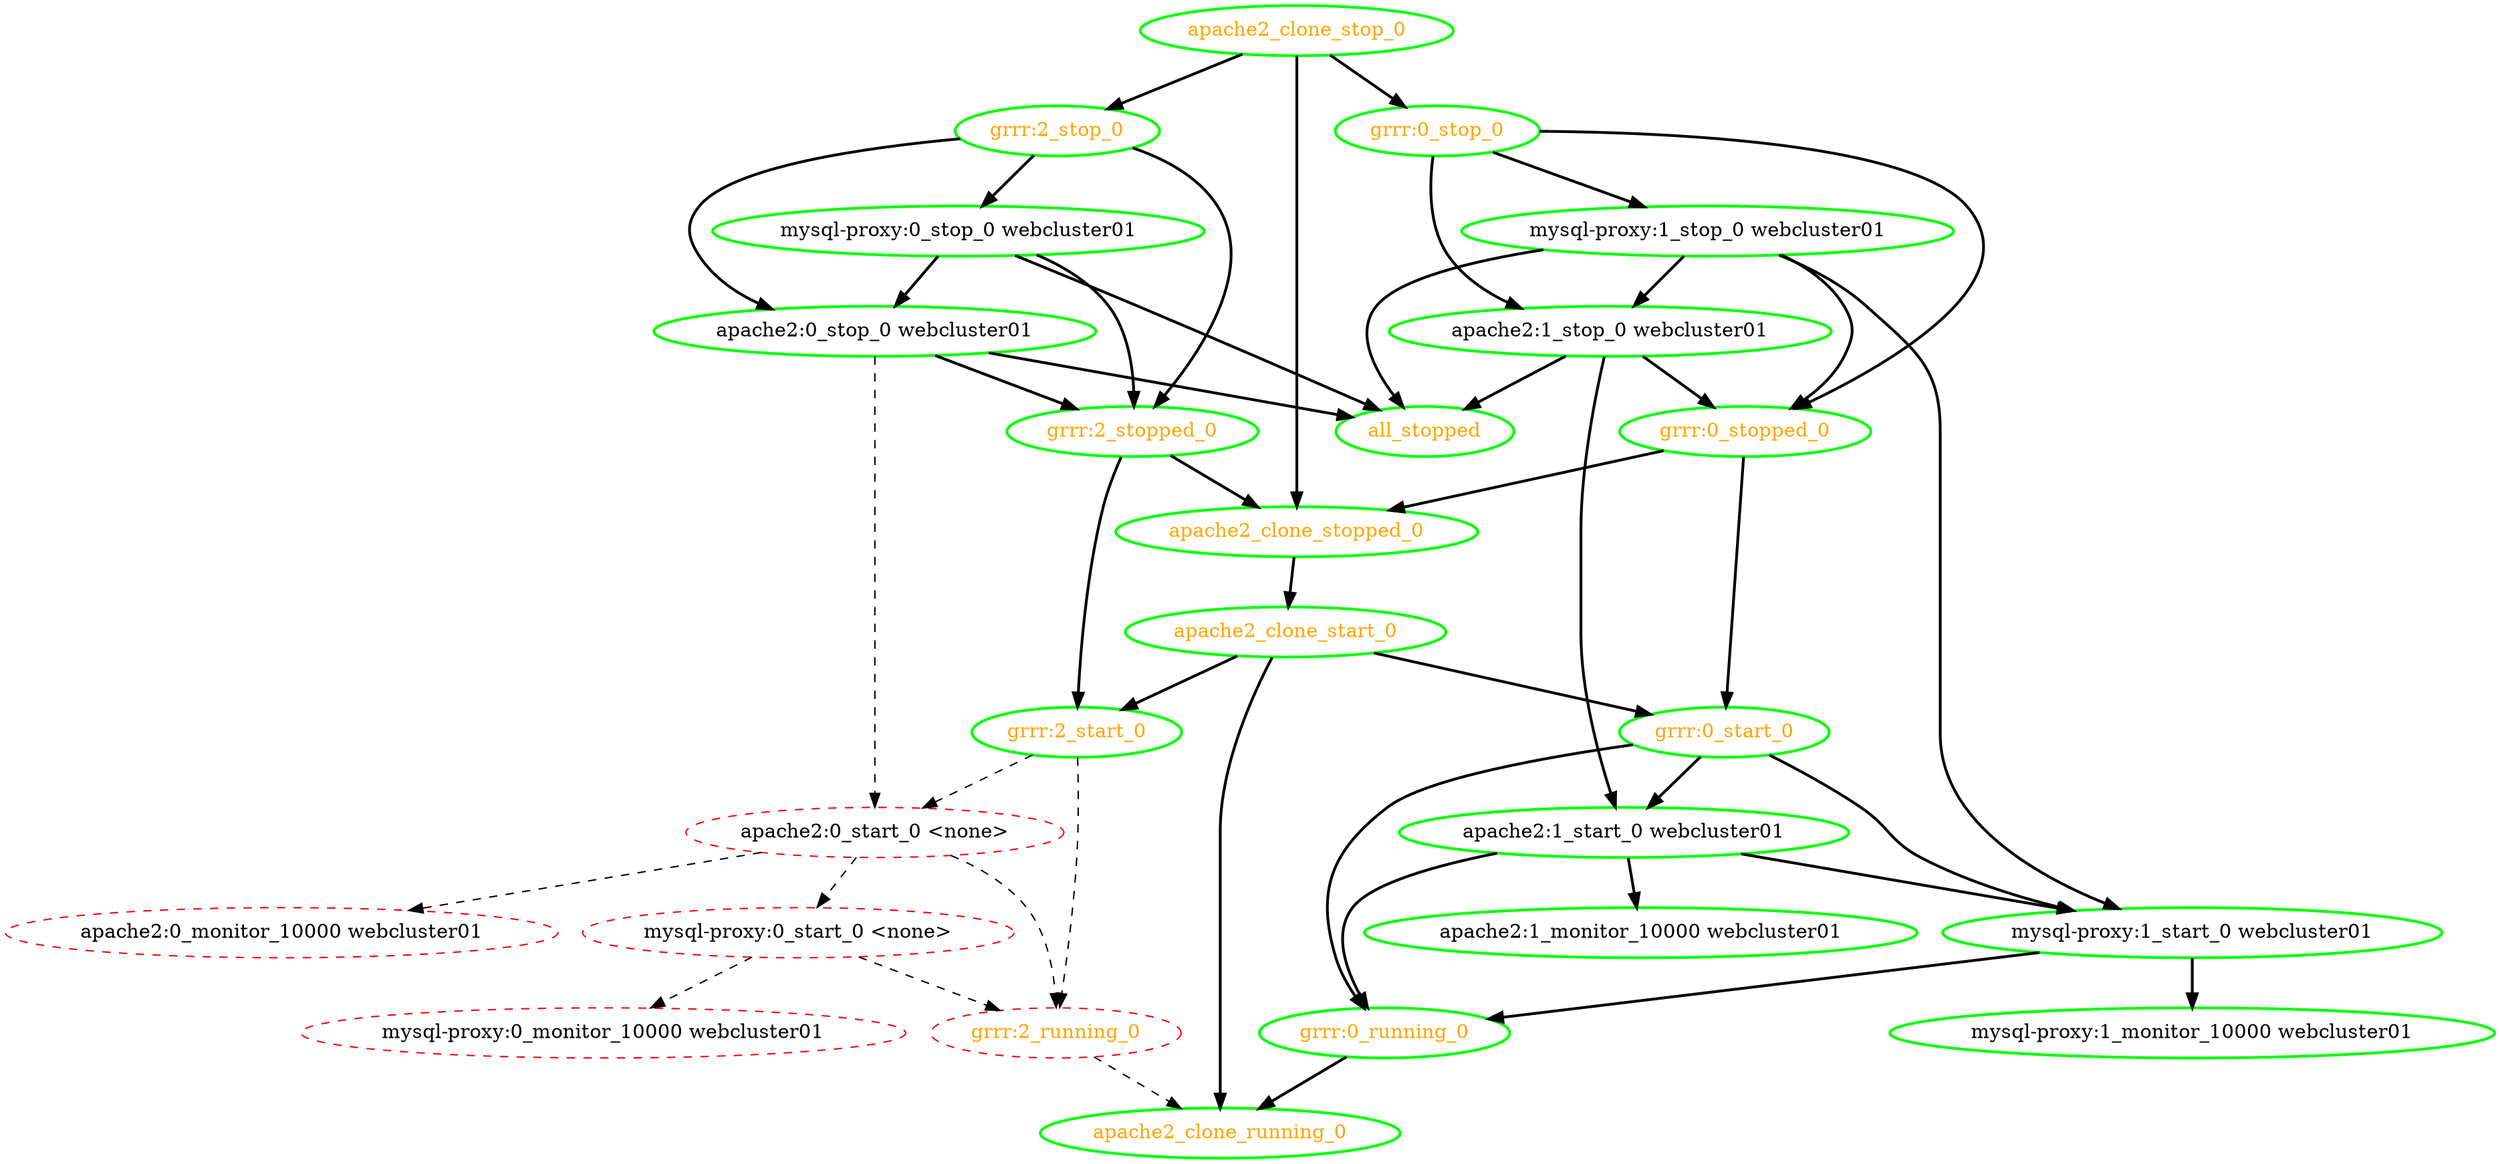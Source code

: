 digraph "g" {
"all_stopped" [ style=bold color="green" fontcolor="orange" ]
"apache2:0_monitor_10000 webcluster01" [ style=dashed color="red" fontcolor="black"]
"apache2:0_start_0 <none>" -> "apache2:0_monitor_10000 webcluster01" [ style = dashed]
"apache2:0_start_0 <none>" -> "grrr:2_running_0" [ style = dashed]
"apache2:0_start_0 <none>" -> "mysql-proxy:0_start_0 <none>" [ style = dashed]
"apache2:0_start_0 <none>" [ style=dashed color="red" fontcolor="black"]
"apache2:0_stop_0 webcluster01" -> "all_stopped" [ style = bold]
"apache2:0_stop_0 webcluster01" -> "apache2:0_start_0 <none>" [ style = dashed]
"apache2:0_stop_0 webcluster01" -> "grrr:2_stopped_0" [ style = bold]
"apache2:0_stop_0 webcluster01" [ style=bold color="green" fontcolor="black"]
"apache2:1_monitor_10000 webcluster01" [ style=bold color="green" fontcolor="black" ]
"apache2:1_start_0 webcluster01" -> "apache2:1_monitor_10000 webcluster01" [ style = bold]
"apache2:1_start_0 webcluster01" -> "grrr:0_running_0" [ style = bold]
"apache2:1_start_0 webcluster01" -> "mysql-proxy:1_start_0 webcluster01" [ style = bold]
"apache2:1_start_0 webcluster01" [ style=bold color="green" fontcolor="black" ]
"apache2:1_stop_0 webcluster01" -> "all_stopped" [ style = bold]
"apache2:1_stop_0 webcluster01" -> "apache2:1_start_0 webcluster01" [ style = bold]
"apache2:1_stop_0 webcluster01" -> "grrr:0_stopped_0" [ style = bold]
"apache2:1_stop_0 webcluster01" [ style=bold color="green" fontcolor="black" ]
"apache2_clone_running_0" [ style=bold color="green" fontcolor="orange" ]
"apache2_clone_start_0" -> "apache2_clone_running_0" [ style = bold]
"apache2_clone_start_0" -> "grrr:0_start_0" [ style = bold]
"apache2_clone_start_0" -> "grrr:2_start_0" [ style = bold]
"apache2_clone_start_0" [ style=bold color="green" fontcolor="orange" ]
"apache2_clone_stop_0" -> "apache2_clone_stopped_0" [ style = bold]
"apache2_clone_stop_0" -> "grrr:0_stop_0" [ style = bold]
"apache2_clone_stop_0" -> "grrr:2_stop_0" [ style = bold]
"apache2_clone_stop_0" [ style=bold color="green" fontcolor="orange" ]
"apache2_clone_stopped_0" -> "apache2_clone_start_0" [ style = bold]
"apache2_clone_stopped_0" [ style=bold color="green" fontcolor="orange" ]
"grrr:0_running_0" -> "apache2_clone_running_0" [ style = bold]
"grrr:0_running_0" [ style=bold color="green" fontcolor="orange"]
"grrr:0_start_0" -> "apache2:1_start_0 webcluster01" [ style = bold]
"grrr:0_start_0" -> "grrr:0_running_0" [ style = bold]
"grrr:0_start_0" -> "mysql-proxy:1_start_0 webcluster01" [ style = bold]
"grrr:0_start_0" [ style=bold color="green" fontcolor="orange"]
"grrr:0_stop_0" -> "apache2:1_stop_0 webcluster01" [ style = bold]
"grrr:0_stop_0" -> "grrr:0_stopped_0" [ style = bold]
"grrr:0_stop_0" -> "mysql-proxy:1_stop_0 webcluster01" [ style = bold]
"grrr:0_stop_0" [ style=bold color="green" fontcolor="orange"]
"grrr:0_stopped_0" -> "apache2_clone_stopped_0" [ style = bold]
"grrr:0_stopped_0" -> "grrr:0_start_0" [ style = bold]
"grrr:0_stopped_0" [ style=bold color="green" fontcolor="orange"]
"grrr:2_running_0" -> "apache2_clone_running_0" [ style = dashed]
"grrr:2_running_0" [ style=dashed color="red" fontcolor="orange"]
"grrr:2_start_0" -> "apache2:0_start_0 <none>" [ style = dashed]
"grrr:2_start_0" -> "grrr:2_running_0" [ style = dashed]
"grrr:2_start_0" [ style=bold color="green" fontcolor="orange"]
"grrr:2_stop_0" -> "apache2:0_stop_0 webcluster01" [ style = bold]
"grrr:2_stop_0" -> "grrr:2_stopped_0" [ style = bold]
"grrr:2_stop_0" -> "mysql-proxy:0_stop_0 webcluster01" [ style = bold]
"grrr:2_stop_0" [ style=bold color="green" fontcolor="orange" ]
"grrr:2_stopped_0" -> "apache2_clone_stopped_0" [ style = bold]
"grrr:2_stopped_0" -> "grrr:2_start_0" [ style = bold]
"grrr:2_stopped_0" [ style=bold color="green" fontcolor="orange" ]
"mysql-proxy:0_monitor_10000 webcluster01" [ style=dashed color="red" fontcolor="black"]
"mysql-proxy:0_start_0 <none>" -> "grrr:2_running_0" [ style = dashed]
"mysql-proxy:0_start_0 <none>" -> "mysql-proxy:0_monitor_10000 webcluster01" [ style = dashed]
"mysql-proxy:0_start_0 <none>" [ style=dashed color="red" fontcolor="black"]
"mysql-proxy:0_stop_0 webcluster01" -> "all_stopped" [ style = bold]
"mysql-proxy:0_stop_0 webcluster01" -> "apache2:0_stop_0 webcluster01" [ style = bold]
"mysql-proxy:0_stop_0 webcluster01" -> "grrr:2_stopped_0" [ style = bold]
"mysql-proxy:0_stop_0 webcluster01" [ style=bold color="green" fontcolor="black"]
"mysql-proxy:1_monitor_10000 webcluster01" [ style=bold color="green" fontcolor="black" ]
"mysql-proxy:1_start_0 webcluster01" -> "grrr:0_running_0" [ style = bold]
"mysql-proxy:1_start_0 webcluster01" -> "mysql-proxy:1_monitor_10000 webcluster01" [ style = bold]
"mysql-proxy:1_start_0 webcluster01" [ style=bold color="green" fontcolor="black" ]
"mysql-proxy:1_stop_0 webcluster01" -> "all_stopped" [ style = bold]
"mysql-proxy:1_stop_0 webcluster01" -> "apache2:1_stop_0 webcluster01" [ style = bold]
"mysql-proxy:1_stop_0 webcluster01" -> "grrr:0_stopped_0" [ style = bold]
"mysql-proxy:1_stop_0 webcluster01" -> "mysql-proxy:1_start_0 webcluster01" [ style = bold]
"mysql-proxy:1_stop_0 webcluster01" [ style=bold color="green" fontcolor="black" ]
}
